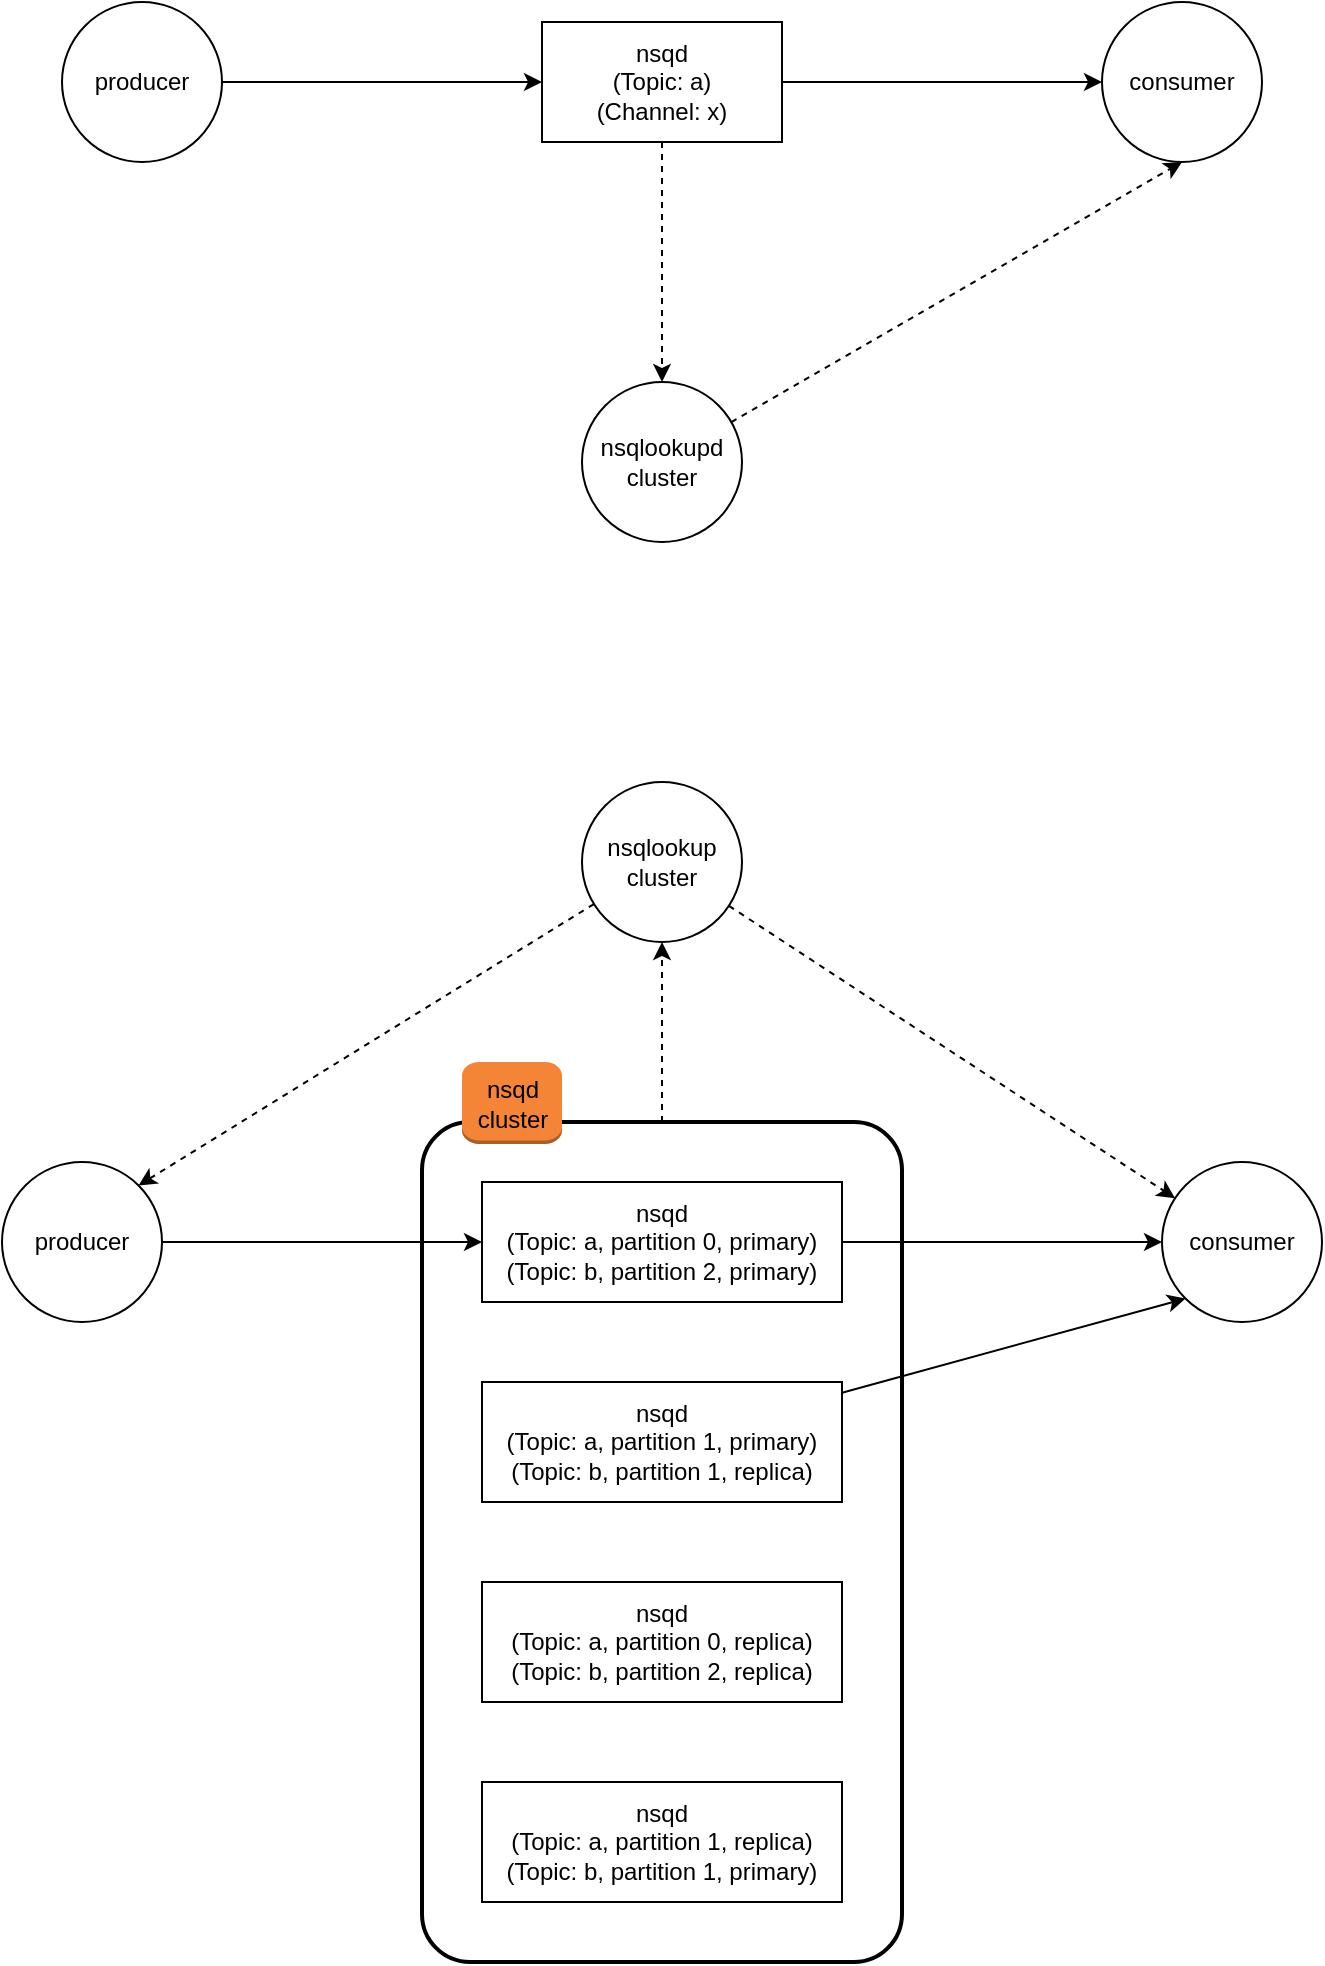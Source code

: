 <mxfile version="13.3.9" type="github">
  <diagram id="FqEYY0vfk-cv3AvD__Yn" name="Page-1">
    <mxGraphModel dx="946" dy="511" grid="1" gridSize="10" guides="1" tooltips="1" connect="1" arrows="1" fold="1" page="1" pageScale="1" pageWidth="827" pageHeight="1169" math="0" shadow="0">
      <root>
        <mxCell id="0" />
        <mxCell id="1" parent="0" />
        <mxCell id="Z9-aw3yiT7JjOsmKj2Nv-25" style="edgeStyle=none;rounded=0;orthogonalLoop=1;jettySize=auto;html=1;dashed=1;" edge="1" parent="1" source="Z9-aw3yiT7JjOsmKj2Nv-20" target="Z9-aw3yiT7JjOsmKj2Nv-22">
          <mxGeometry relative="1" as="geometry" />
        </mxCell>
        <mxCell id="Z9-aw3yiT7JjOsmKj2Nv-20" value="" style="rounded=1;arcSize=10;dashed=0;fillColor=none;gradientColor=none;strokeWidth=2;" vertex="1" parent="1">
          <mxGeometry x="294" y="700" width="240" height="420" as="geometry" />
        </mxCell>
        <mxCell id="Z9-aw3yiT7JjOsmKj2Nv-4" style="edgeStyle=orthogonalEdgeStyle;rounded=0;orthogonalLoop=1;jettySize=auto;html=1;entryX=0;entryY=0.5;entryDx=0;entryDy=0;" edge="1" parent="1" source="Z9-aw3yiT7JjOsmKj2Nv-1" target="Z9-aw3yiT7JjOsmKj2Nv-2">
          <mxGeometry relative="1" as="geometry" />
        </mxCell>
        <mxCell id="Z9-aw3yiT7JjOsmKj2Nv-1" value="producer" style="ellipse;whiteSpace=wrap;html=1;aspect=fixed;" vertex="1" parent="1">
          <mxGeometry x="114" y="140" width="80" height="80" as="geometry" />
        </mxCell>
        <mxCell id="Z9-aw3yiT7JjOsmKj2Nv-5" style="edgeStyle=orthogonalEdgeStyle;rounded=0;orthogonalLoop=1;jettySize=auto;html=1;entryX=0.5;entryY=0;entryDx=0;entryDy=0;dashed=1;" edge="1" parent="1" source="Z9-aw3yiT7JjOsmKj2Nv-2" target="Z9-aw3yiT7JjOsmKj2Nv-3">
          <mxGeometry relative="1" as="geometry" />
        </mxCell>
        <mxCell id="Z9-aw3yiT7JjOsmKj2Nv-7" style="edgeStyle=orthogonalEdgeStyle;rounded=0;orthogonalLoop=1;jettySize=auto;html=1;entryX=0;entryY=0.5;entryDx=0;entryDy=0;" edge="1" parent="1" source="Z9-aw3yiT7JjOsmKj2Nv-2" target="Z9-aw3yiT7JjOsmKj2Nv-6">
          <mxGeometry relative="1" as="geometry" />
        </mxCell>
        <mxCell id="Z9-aw3yiT7JjOsmKj2Nv-2" value="nsqd&lt;br&gt;(Topic: a)&lt;br&gt;(Channel: x)" style="rounded=0;whiteSpace=wrap;html=1;" vertex="1" parent="1">
          <mxGeometry x="354" y="150" width="120" height="60" as="geometry" />
        </mxCell>
        <mxCell id="Z9-aw3yiT7JjOsmKj2Nv-8" style="rounded=0;orthogonalLoop=1;jettySize=auto;html=1;entryX=0.5;entryY=1;entryDx=0;entryDy=0;dashed=1;" edge="1" parent="1" source="Z9-aw3yiT7JjOsmKj2Nv-3" target="Z9-aw3yiT7JjOsmKj2Nv-6">
          <mxGeometry relative="1" as="geometry" />
        </mxCell>
        <mxCell id="Z9-aw3yiT7JjOsmKj2Nv-3" value="nsqlookupd&lt;br&gt;cluster" style="ellipse;whiteSpace=wrap;html=1;aspect=fixed;" vertex="1" parent="1">
          <mxGeometry x="374" y="330" width="80" height="80" as="geometry" />
        </mxCell>
        <mxCell id="Z9-aw3yiT7JjOsmKj2Nv-6" value="consumer" style="ellipse;whiteSpace=wrap;html=1;aspect=fixed;" vertex="1" parent="1">
          <mxGeometry x="634" y="140" width="80" height="80" as="geometry" />
        </mxCell>
        <mxCell id="Z9-aw3yiT7JjOsmKj2Nv-11" style="edgeStyle=none;rounded=0;orthogonalLoop=1;jettySize=auto;html=1;entryX=0;entryY=0.5;entryDx=0;entryDy=0;" edge="1" parent="1" source="Z9-aw3yiT7JjOsmKj2Nv-9" target="Z9-aw3yiT7JjOsmKj2Nv-10">
          <mxGeometry relative="1" as="geometry" />
        </mxCell>
        <mxCell id="Z9-aw3yiT7JjOsmKj2Nv-9" value="producer" style="ellipse;whiteSpace=wrap;html=1;aspect=fixed;" vertex="1" parent="1">
          <mxGeometry x="84" y="720" width="80" height="80" as="geometry" />
        </mxCell>
        <mxCell id="Z9-aw3yiT7JjOsmKj2Nv-13" style="edgeStyle=none;rounded=0;orthogonalLoop=1;jettySize=auto;html=1;" edge="1" parent="1" source="Z9-aw3yiT7JjOsmKj2Nv-10" target="Z9-aw3yiT7JjOsmKj2Nv-12">
          <mxGeometry relative="1" as="geometry" />
        </mxCell>
        <mxCell id="Z9-aw3yiT7JjOsmKj2Nv-10" value="nsqd&lt;br&gt;(Topic: a, partition 0, primary)&lt;br&gt;(Topic: b, partition 2, primary)" style="rounded=0;whiteSpace=wrap;html=1;" vertex="1" parent="1">
          <mxGeometry x="324" y="730" width="180" height="60" as="geometry" />
        </mxCell>
        <mxCell id="Z9-aw3yiT7JjOsmKj2Nv-12" value="consumer" style="ellipse;whiteSpace=wrap;html=1;aspect=fixed;" vertex="1" parent="1">
          <mxGeometry x="664" y="720" width="80" height="80" as="geometry" />
        </mxCell>
        <mxCell id="Z9-aw3yiT7JjOsmKj2Nv-26" style="edgeStyle=none;rounded=0;orthogonalLoop=1;jettySize=auto;html=1;entryX=0;entryY=1;entryDx=0;entryDy=0;" edge="1" parent="1" source="Z9-aw3yiT7JjOsmKj2Nv-14" target="Z9-aw3yiT7JjOsmKj2Nv-12">
          <mxGeometry relative="1" as="geometry" />
        </mxCell>
        <mxCell id="Z9-aw3yiT7JjOsmKj2Nv-14" value="nsqd&lt;br&gt;(Topic: a, partition 1, primary)&lt;br&gt;(Topic: b, partition 1, replica)" style="rounded=0;whiteSpace=wrap;html=1;" vertex="1" parent="1">
          <mxGeometry x="324" y="830" width="180" height="60" as="geometry" />
        </mxCell>
        <mxCell id="Z9-aw3yiT7JjOsmKj2Nv-15" value="nsqd&lt;br&gt;(Topic: a, partition 1, replica)&lt;br&gt;(Topic: b, partition 1, primary)" style="rounded=0;whiteSpace=wrap;html=1;" vertex="1" parent="1">
          <mxGeometry x="324" y="1030" width="180" height="60" as="geometry" />
        </mxCell>
        <mxCell id="Z9-aw3yiT7JjOsmKj2Nv-16" value="nsqd&lt;br&gt;(Topic: a, partition 0, replica)&lt;br&gt;(Topic: b, partition 2, replica)" style="rounded=0;whiteSpace=wrap;html=1;" vertex="1" parent="1">
          <mxGeometry x="324" y="930" width="180" height="60" as="geometry" />
        </mxCell>
        <mxCell id="Z9-aw3yiT7JjOsmKj2Nv-21" value="nsqd&lt;br&gt;cluster" style="dashed=0;html=1;shape=mxgraph.aws3.instance;fillColor=#F58536;gradientColor=none;dashed=0;" vertex="1" parent="1">
          <mxGeometry x="314" y="670" width="50" height="41" as="geometry" />
        </mxCell>
        <mxCell id="Z9-aw3yiT7JjOsmKj2Nv-23" style="edgeStyle=none;rounded=0;orthogonalLoop=1;jettySize=auto;html=1;entryX=1;entryY=0;entryDx=0;entryDy=0;dashed=1;" edge="1" parent="1" source="Z9-aw3yiT7JjOsmKj2Nv-22" target="Z9-aw3yiT7JjOsmKj2Nv-9">
          <mxGeometry relative="1" as="geometry" />
        </mxCell>
        <mxCell id="Z9-aw3yiT7JjOsmKj2Nv-24" style="edgeStyle=none;rounded=0;orthogonalLoop=1;jettySize=auto;html=1;dashed=1;" edge="1" parent="1" source="Z9-aw3yiT7JjOsmKj2Nv-22" target="Z9-aw3yiT7JjOsmKj2Nv-12">
          <mxGeometry relative="1" as="geometry" />
        </mxCell>
        <mxCell id="Z9-aw3yiT7JjOsmKj2Nv-22" value="nsqlookup&lt;br&gt;cluster" style="ellipse;whiteSpace=wrap;html=1;aspect=fixed;" vertex="1" parent="1">
          <mxGeometry x="374" y="530" width="80" height="80" as="geometry" />
        </mxCell>
      </root>
    </mxGraphModel>
  </diagram>
</mxfile>
